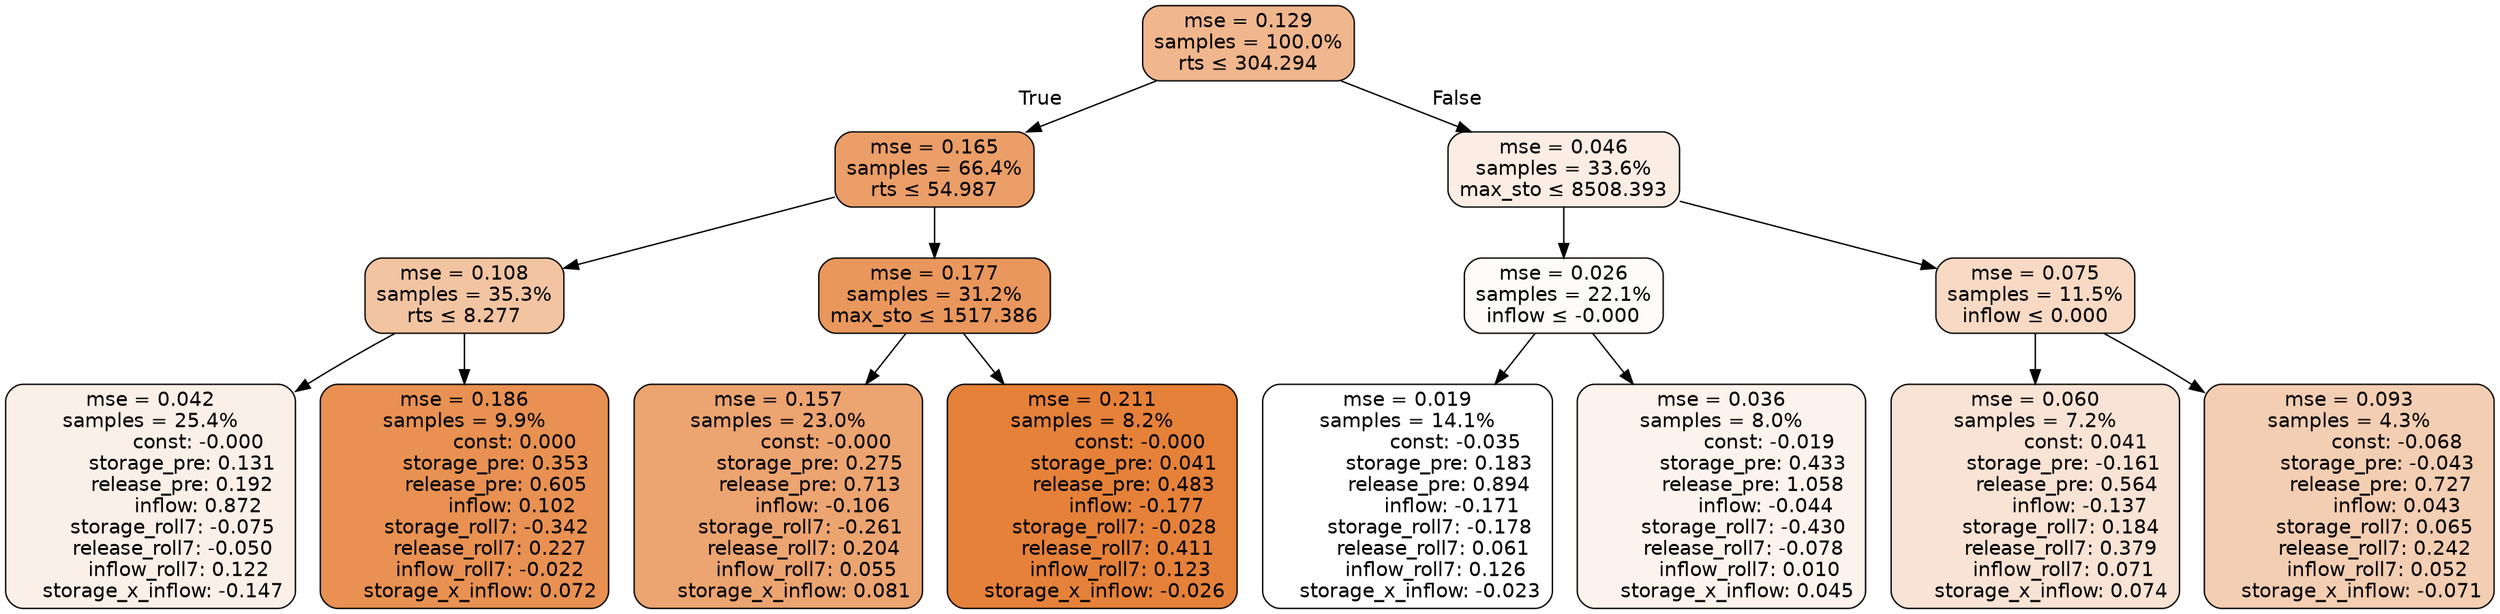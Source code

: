 digraph tree {
bgcolor="transparent"
node [shape=rectangle, style="filled, rounded", color="black", fontname=helvetica] ;
edge [fontname=helvetica] ;
	"0" [label="mse = 0.129
samples = 100.0%
rts &le; 304.294", fillcolor="#f0b68d"]
	"1" [label="mse = 0.165
samples = 66.4%
rts &le; 54.987", fillcolor="#eb9e67"]
	"2" [label="mse = 0.108
samples = 35.3%
rts &le; 8.277", fillcolor="#f2c4a2"]
	"3" [label="mse = 0.042
samples = 25.4%
               const: -0.000
          storage_pre: 0.131
          release_pre: 0.192
               inflow: 0.872
       storage_roll7: -0.075
       release_roll7: -0.050
         inflow_roll7: 0.122
    storage_x_inflow: -0.147", fillcolor="#fbf0e7"]
	"4" [label="mse = 0.186
samples = 9.9%
                const: 0.000
          storage_pre: 0.353
          release_pre: 0.605
               inflow: 0.102
       storage_roll7: -0.342
        release_roll7: 0.227
        inflow_roll7: -0.022
     storage_x_inflow: 0.072", fillcolor="#e89152"]
	"5" [label="mse = 0.177
samples = 31.2%
max_sto &le; 1517.386", fillcolor="#e9975c"]
	"6" [label="mse = 0.157
samples = 23.0%
               const: -0.000
          storage_pre: 0.275
          release_pre: 0.713
              inflow: -0.106
       storage_roll7: -0.261
        release_roll7: 0.204
         inflow_roll7: 0.055
     storage_x_inflow: 0.081", fillcolor="#eca470"]
	"7" [label="mse = 0.211
samples = 8.2%
               const: -0.000
          storage_pre: 0.041
          release_pre: 0.483
              inflow: -0.177
       storage_roll7: -0.028
        release_roll7: 0.411
         inflow_roll7: 0.123
    storage_x_inflow: -0.026", fillcolor="#e58139"]
	"8" [label="mse = 0.046
samples = 33.6%
max_sto &le; 8508.393", fillcolor="#fbede3"]
	"9" [label="mse = 0.026
samples = 22.1%
inflow &le; -0.000", fillcolor="#fdfaf7"]
	"10" [label="mse = 0.019
samples = 14.1%
               const: -0.035
          storage_pre: 0.183
          release_pre: 0.894
              inflow: -0.171
       storage_roll7: -0.178
        release_roll7: 0.061
         inflow_roll7: 0.126
    storage_x_inflow: -0.023", fillcolor="#ffffff"]
	"11" [label="mse = 0.036
samples = 8.0%
               const: -0.019
          storage_pre: 0.433
          release_pre: 1.058
              inflow: -0.044
       storage_roll7: -0.430
       release_roll7: -0.078
         inflow_roll7: 0.010
     storage_x_inflow: 0.045", fillcolor="#fcf3ec"]
	"12" [label="mse = 0.075
samples = 11.5%
inflow &le; 0.000", fillcolor="#f7d9c4"]
	"13" [label="mse = 0.060
samples = 7.2%
                const: 0.041
         storage_pre: -0.161
          release_pre: 0.564
              inflow: -0.137
        storage_roll7: 0.184
        release_roll7: 0.379
         inflow_roll7: 0.071
     storage_x_inflow: 0.074", fillcolor="#f9e3d4"]
	"14" [label="mse = 0.093
samples = 4.3%
               const: -0.068
         storage_pre: -0.043
          release_pre: 0.727
               inflow: 0.043
        storage_roll7: 0.065
        release_roll7: 0.242
         inflow_roll7: 0.052
    storage_x_inflow: -0.071", fillcolor="#f4ceb2"]

	"0" -> "1" [labeldistance=2.5, labelangle=45, headlabel="True"]
	"1" -> "2"
	"2" -> "3"
	"2" -> "4"
	"1" -> "5"
	"5" -> "6"
	"5" -> "7"
	"0" -> "8" [labeldistance=2.5, labelangle=-45, headlabel="False"]
	"8" -> "9"
	"9" -> "10"
	"9" -> "11"
	"8" -> "12"
	"12" -> "13"
	"12" -> "14"
}